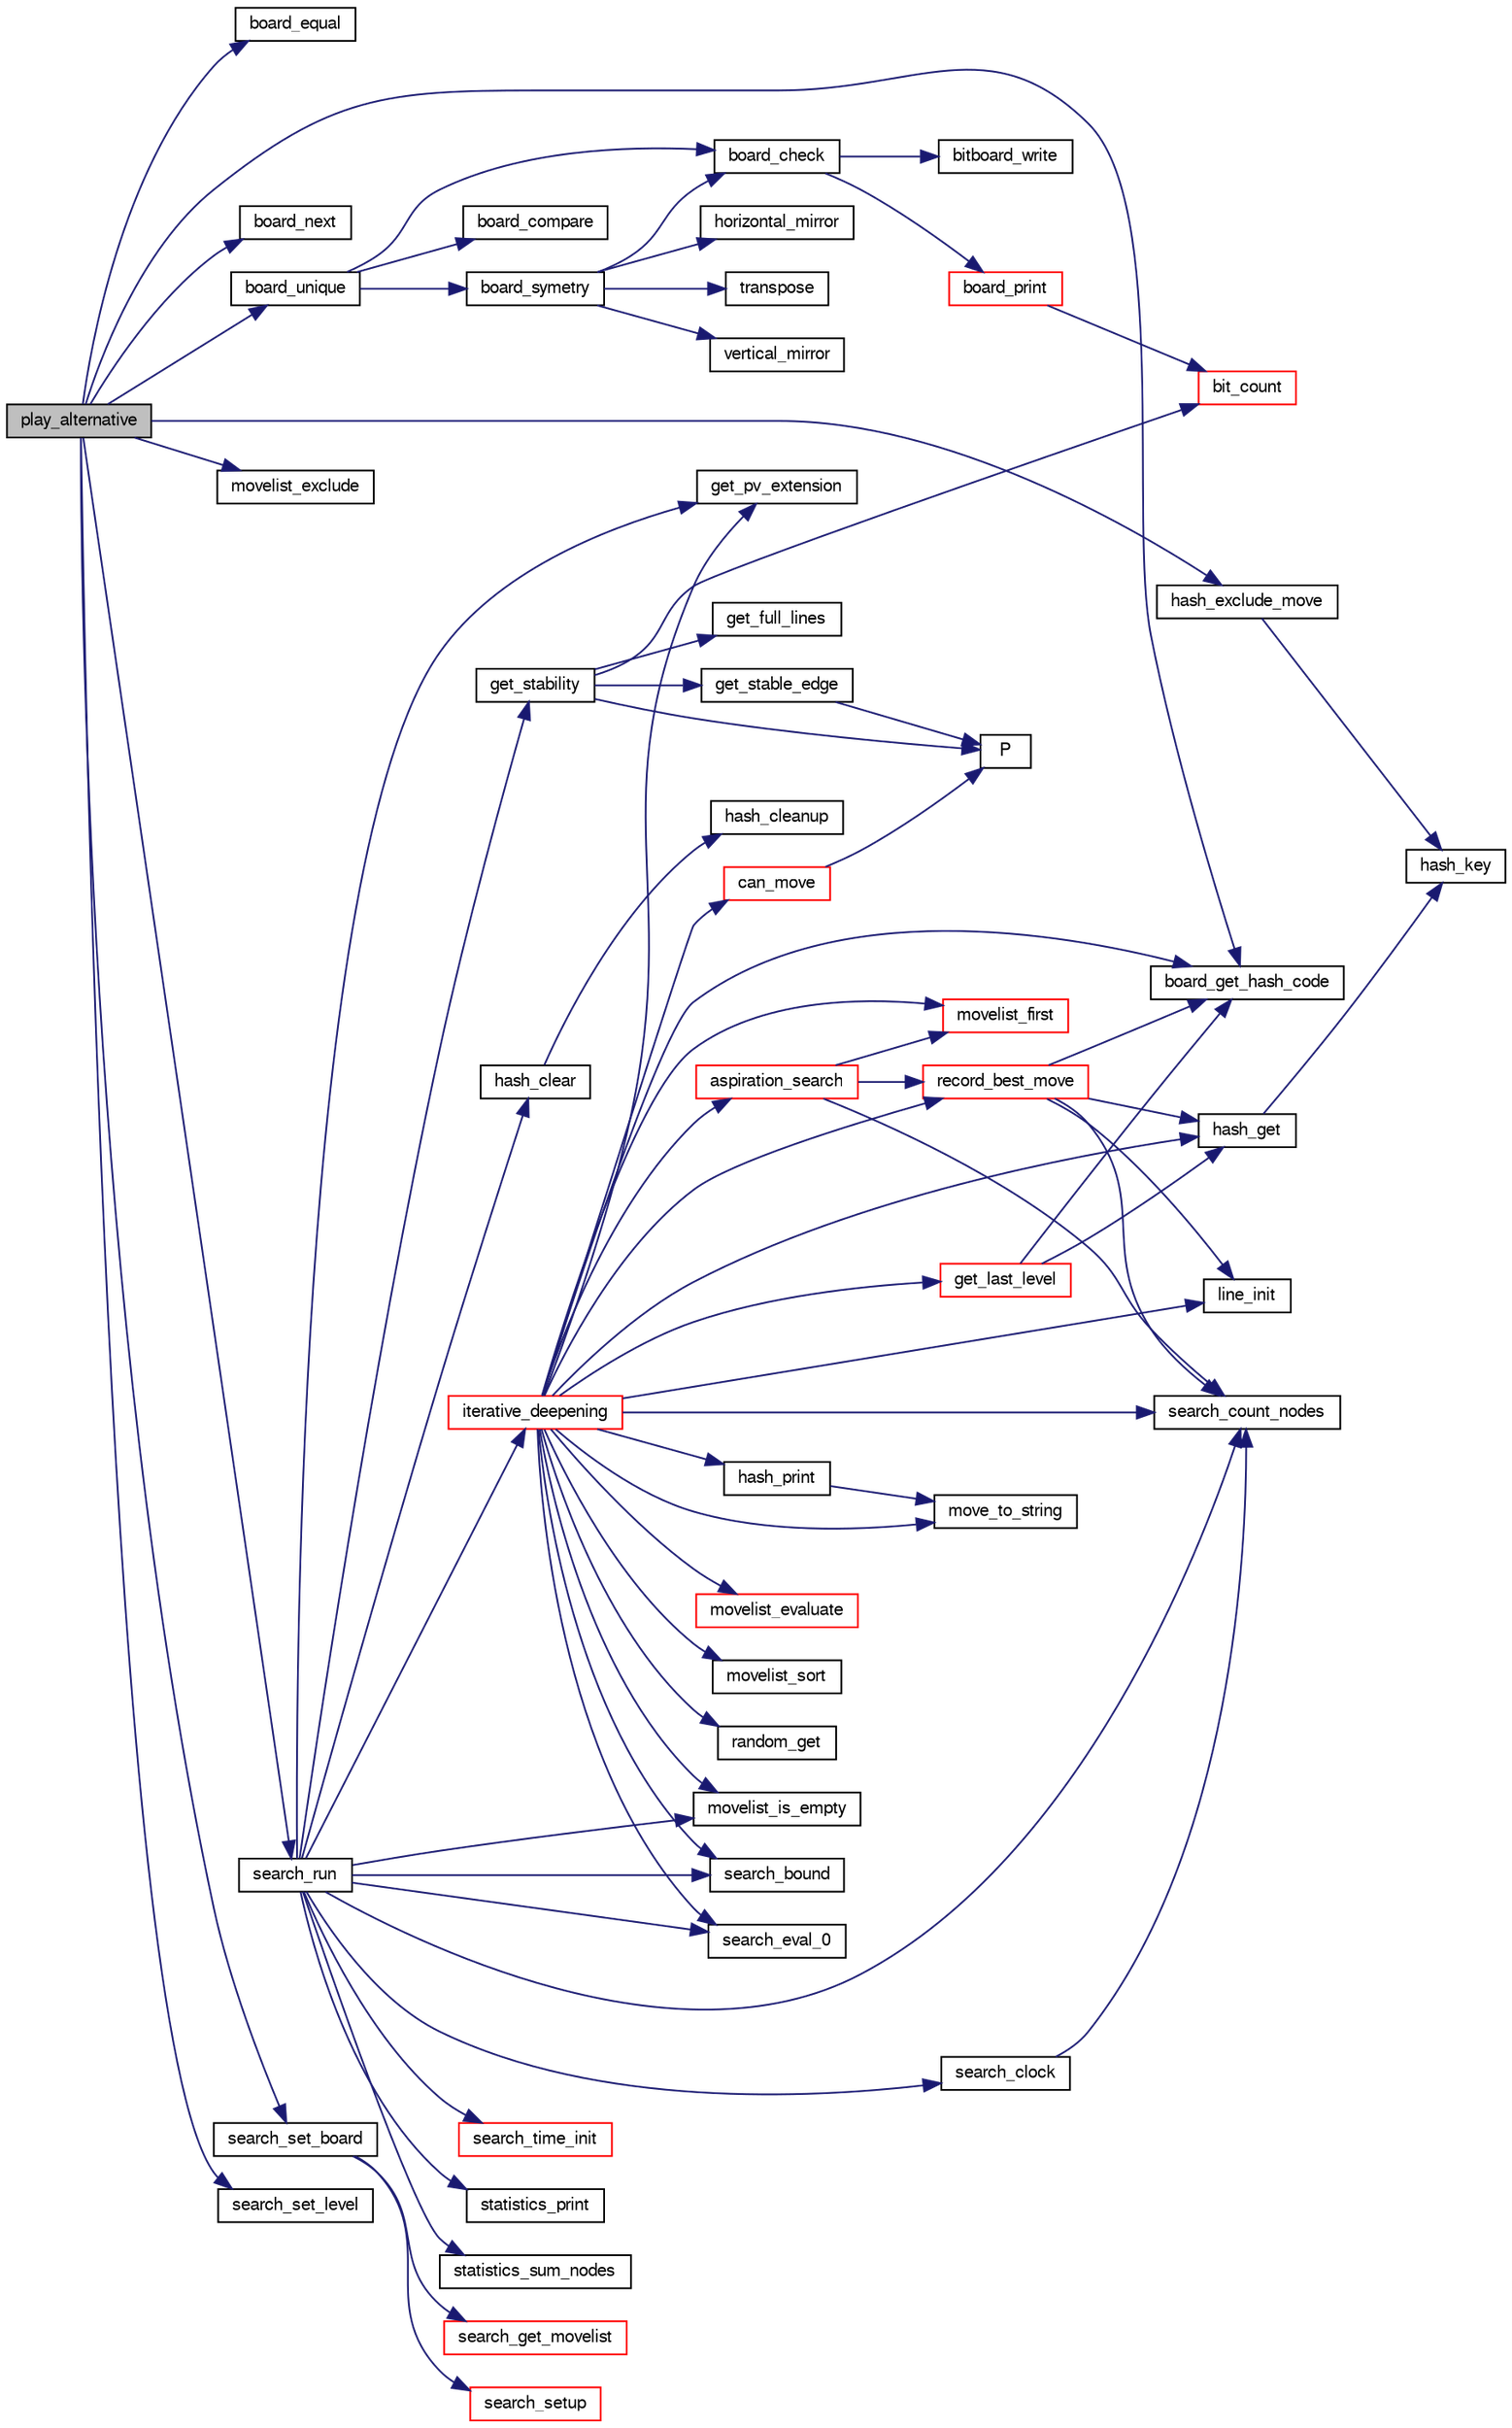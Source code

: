 digraph "play_alternative"
{
 // LATEX_PDF_SIZE
  bgcolor="transparent";
  edge [fontname="FreeSans",fontsize="10",labelfontname="FreeSans",labelfontsize="10"];
  node [fontname="FreeSans",fontsize="10",shape=record];
  rankdir="LR";
  Node1 [label="play_alternative",height=0.2,width=0.4,color="black", fillcolor="grey75", style="filled", fontcolor="black",tooltip="Seek for the best alternative move."];
  Node1 -> Node2 [color="midnightblue",fontsize="10",style="solid",fontname="FreeSans"];
  Node2 [label="board_equal",height=0.2,width=0.4,color="black",URL="$board_8c.html#a8b5bfe9db13bf07894a8bc77e3ebfbbe",tooltip="Compare two board for equality."];
  Node1 -> Node3 [color="midnightblue",fontsize="10",style="solid",fontname="FreeSans"];
  Node3 [label="board_get_hash_code",height=0.2,width=0.4,color="black",URL="$board_8c.html#a0e6cff6e714bcb714e2b9b2d7b9fbec6",tooltip="Compute a hash code."];
  Node1 -> Node4 [color="midnightblue",fontsize="10",style="solid",fontname="FreeSans"];
  Node4 [label="board_next",height=0.2,width=0.4,color="black",URL="$board_8c.html#aa02d38e320edf6b9d695e2b1eed6c85f",tooltip="Compute a board resulting of a move played on a previous board."];
  Node1 -> Node5 [color="midnightblue",fontsize="10",style="solid",fontname="FreeSans"];
  Node5 [label="board_unique",height=0.2,width=0.4,color="black",URL="$board_8c.html#a66911c3a003f5fb27a87503b5bb04f6d",tooltip="unique board"];
  Node5 -> Node6 [color="midnightblue",fontsize="10",style="solid",fontname="FreeSans"];
  Node6 [label="board_check",height=0.2,width=0.4,color="black",URL="$board_8c.html#a849436f17b60e89ed91f8e5013ed9d04",tooltip="Check board consistency."];
  Node6 -> Node7 [color="midnightblue",fontsize="10",style="solid",fontname="FreeSans"];
  Node7 [label="bitboard_write",height=0.2,width=0.4,color="black",URL="$bit_8c.html#a519b18f67de9b8edbd98f687a13b45f5",tooltip="Print an unsigned long long as a board."];
  Node6 -> Node8 [color="midnightblue",fontsize="10",style="solid",fontname="FreeSans"];
  Node8 [label="board_print",height=0.2,width=0.4,color="red",URL="$board_8c.html#a27ccb92684d9e7194eeb3bc34311ad55",tooltip="Print out the board."];
  Node8 -> Node9 [color="midnightblue",fontsize="10",style="solid",fontname="FreeSans"];
  Node9 [label="bit_count",height=0.2,width=0.4,color="red",URL="$bit_8c.html#a830fec0a90989da1f1900ff609b92167",tooltip="Count the number of bits set to one in an unsigned long long."];
  Node5 -> Node15 [color="midnightblue",fontsize="10",style="solid",fontname="FreeSans"];
  Node15 [label="board_compare",height=0.2,width=0.4,color="black",URL="$board_8c.html#a491a2e6d66c4c479a913292594db7b01",tooltip="Compare two board."];
  Node5 -> Node16 [color="midnightblue",fontsize="10",style="solid",fontname="FreeSans"];
  Node16 [label="board_symetry",height=0.2,width=0.4,color="black",URL="$board_8c.html#aefe9a86ea799322c9c9da6255ebb9d29",tooltip="symetric board"];
  Node16 -> Node6 [color="midnightblue",fontsize="10",style="solid",fontname="FreeSans"];
  Node16 -> Node17 [color="midnightblue",fontsize="10",style="solid",fontname="FreeSans"];
  Node17 [label="horizontal_mirror",height=0.2,width=0.4,color="black",URL="$bit_8c.html#a7826d84dcc6e19830bf93448eee22f4c",tooltip="Mirror the unsigned long long (exchange the line 1 - 8, 2 - 7, 3 - 6 & 4 - 5)."];
  Node16 -> Node18 [color="midnightblue",fontsize="10",style="solid",fontname="FreeSans"];
  Node18 [label="transpose",height=0.2,width=0.4,color="black",URL="$bit_8c.html#a62b47100450786b2738045b2f8aeebb3",tooltip="Transpose the unsigned long long (symetry % A1-H8 diagonal)."];
  Node16 -> Node19 [color="midnightblue",fontsize="10",style="solid",fontname="FreeSans"];
  Node19 [label="vertical_mirror",height=0.2,width=0.4,color="black",URL="$bit_8c.html#a896c459f1b772f5f4da4e72a0953330b",tooltip="Mirror the unsigned long long (exchange the lines A - H, B - G, C - F & D - E.)."];
  Node1 -> Node20 [color="midnightblue",fontsize="10",style="solid",fontname="FreeSans"];
  Node20 [label="hash_exclude_move",height=0.2,width=0.4,color="black",URL="$hash-lock-free_8c.html#aa8174fffc6a72ed346980e4e094262f2",tooltip="Erase an hash table entry."];
  Node20 -> Node21 [color="midnightblue",fontsize="10",style="solid",fontname="FreeSans"];
  Node21 [label="hash_key",height=0.2,width=0.4,color="black",URL="$hash-lock-free_8c.html#aeafd0b4e6665b357afcff5dd30723c15",tooltip="Transform hash data into a 64 bits key."];
  Node1 -> Node22 [color="midnightblue",fontsize="10",style="solid",fontname="FreeSans"];
  Node22 [label="movelist_exclude",height=0.2,width=0.4,color="black",URL="$move_8c.html#aaca84d935896de10246179ca27982929",tooltip="Exclude a move."];
  Node1 -> Node23 [color="midnightblue",fontsize="10",style="solid",fontname="FreeSans"];
  Node23 [label="search_run",height=0.2,width=0.4,color="black",URL="$root_8c.html#ae8b727693fc7a90e504bd8abec158c84",tooltip="Search the bestmove of a given board."];
  Node23 -> Node24 [color="midnightblue",fontsize="10",style="solid",fontname="FreeSans"];
  Node24 [label="get_pv_extension",height=0.2,width=0.4,color="black",URL="$search_8c.html#a7859966133ce35e30a9ffd76093ca1c7",tooltip="Compute the pv_extension."];
  Node23 -> Node25 [color="midnightblue",fontsize="10",style="solid",fontname="FreeSans"];
  Node25 [label="get_stability",height=0.2,width=0.4,color="black",URL="$board_8c.html#a60e2b7416c26d30fd43e091c954d43b8",tooltip="Estimate the stability."];
  Node25 -> Node9 [color="midnightblue",fontsize="10",style="solid",fontname="FreeSans"];
  Node25 -> Node26 [color="midnightblue",fontsize="10",style="solid",fontname="FreeSans"];
  Node26 [label="get_full_lines",height=0.2,width=0.4,color="black",URL="$board_8c.html#a95361f5ad60bdcee3139f74bf3f111b7",tooltip="Get full lines."];
  Node25 -> Node27 [color="midnightblue",fontsize="10",style="solid",fontname="FreeSans"];
  Node27 [label="get_stable_edge",height=0.2,width=0.4,color="black",URL="$board_8c.html#a2d71c0e083142ec8316c0df0b2e83e42",tooltip="Get stable edge."];
  Node27 -> Node14 [color="midnightblue",fontsize="10",style="solid",fontname="FreeSans"];
  Node14 [label="P",height=0.2,width=0.4,color="black",URL="$generate__flip_8c.html#a11481f01e169aee1117c83a352c22222",tooltip=" "];
  Node25 -> Node14 [color="midnightblue",fontsize="10",style="solid",fontname="FreeSans"];
  Node23 -> Node28 [color="midnightblue",fontsize="10",style="solid",fontname="FreeSans"];
  Node28 [label="hash_clear",height=0.2,width=0.4,color="black",URL="$hash-lock-free_8c.html#a8e816e06f47bd2f37528bef5ae64cf8d",tooltip="Clear the hashtable."];
  Node28 -> Node29 [color="midnightblue",fontsize="10",style="solid",fontname="FreeSans"];
  Node29 [label="hash_cleanup",height=0.2,width=0.4,color="black",URL="$hash-lock-free_8c.html#aab69792f6f434c8466eca07c469850f1",tooltip="Clear the hashtable."];
  Node23 -> Node30 [color="midnightblue",fontsize="10",style="solid",fontname="FreeSans"];
  Node30 [label="iterative_deepening",height=0.2,width=0.4,color="red",URL="$root_8c.html#a0e77250a21e5f5d70917a5356c22f5f3",tooltip="Iterative deepening."];
  Node30 -> Node31 [color="midnightblue",fontsize="10",style="solid",fontname="FreeSans"];
  Node31 [label="aspiration_search",height=0.2,width=0.4,color="red",URL="$root_8c.html#ad7e7acc5e26be0248b45eff34678ee3b",tooltip="Aspiration window."];
  Node31 -> Node40 [color="midnightblue",fontsize="10",style="solid",fontname="FreeSans"];
  Node40 [label="movelist_first",height=0.2,width=0.4,color="red",URL="$move_8c.html#a344c538364b7077c15a57c8ec0c4a947",tooltip="Return the first move of the list."];
  Node31 -> Node79 [color="midnightblue",fontsize="10",style="solid",fontname="FreeSans"];
  Node79 [label="record_best_move",height=0.2,width=0.4,color="red",URL="$root_8c.html#ae557ecf41efe8b033969349603c765e2",tooltip="Record best move."];
  Node79 -> Node3 [color="midnightblue",fontsize="10",style="solid",fontname="FreeSans"];
  Node79 -> Node39 [color="midnightblue",fontsize="10",style="solid",fontname="FreeSans"];
  Node39 [label="hash_get",height=0.2,width=0.4,color="black",URL="$hash-lock-free_8c.html#a6f54ce833279fec9ac110dcce45565ad",tooltip="Find an hash table entry according to the evaluated board hash codes."];
  Node39 -> Node21 [color="midnightblue",fontsize="10",style="solid",fontname="FreeSans"];
  Node79 -> Node119 [color="midnightblue",fontsize="10",style="solid",fontname="FreeSans"];
  Node119 [label="line_init",height=0.2,width=0.4,color="black",URL="$move_8c.html#a833b8b36407a601e79b24179cbebbef8",tooltip="Initialize a sequence of moves."];
  Node79 -> Node123 [color="midnightblue",fontsize="10",style="solid",fontname="FreeSans"];
  Node123 [label="search_count_nodes",height=0.2,width=0.4,color="black",URL="$search_8c.html#a66fbe49d1b42845bef2a07d0219a525c",tooltip="Return the number of nodes searched."];
  Node31 -> Node123 [color="midnightblue",fontsize="10",style="solid",fontname="FreeSans"];
  Node30 -> Node3 [color="midnightblue",fontsize="10",style="solid",fontname="FreeSans"];
  Node30 -> Node36 [color="midnightblue",fontsize="10",style="solid",fontname="FreeSans"];
  Node36 [label="can_move",height=0.2,width=0.4,color="red",URL="$board_8c.html#ae1a532d6eaa0e55357d0f4b9cd659b88",tooltip="Check if a player can move."];
  Node36 -> Node14 [color="midnightblue",fontsize="10",style="solid",fontname="FreeSans"];
  Node30 -> Node160 [color="midnightblue",fontsize="10",style="solid",fontname="FreeSans"];
  Node160 [label="get_last_level",height=0.2,width=0.4,color="red",URL="$root_8c.html#a80faf8cf7370a25a3c903ba70ed1f99b",tooltip="Retrieve the last level of the search."];
  Node160 -> Node3 [color="midnightblue",fontsize="10",style="solid",fontname="FreeSans"];
  Node160 -> Node39 [color="midnightblue",fontsize="10",style="solid",fontname="FreeSans"];
  Node30 -> Node24 [color="midnightblue",fontsize="10",style="solid",fontname="FreeSans"];
  Node30 -> Node39 [color="midnightblue",fontsize="10",style="solid",fontname="FreeSans"];
  Node30 -> Node161 [color="midnightblue",fontsize="10",style="solid",fontname="FreeSans"];
  Node161 [label="hash_print",height=0.2,width=0.4,color="black",URL="$hash-lock-free_8c.html#ae6d68d5b1285c0f7e6ca01891be833b4",tooltip="print HashData content."];
  Node161 -> Node44 [color="midnightblue",fontsize="10",style="solid",fontname="FreeSans"];
  Node44 [label="move_to_string",height=0.2,width=0.4,color="black",URL="$move_8c.html#a5d61a3318dc80a3171250974a921055d",tooltip="Print out a move."];
  Node30 -> Node119 [color="midnightblue",fontsize="10",style="solid",fontname="FreeSans"];
  Node30 -> Node44 [color="midnightblue",fontsize="10",style="solid",fontname="FreeSans"];
  Node30 -> Node82 [color="midnightblue",fontsize="10",style="solid",fontname="FreeSans"];
  Node82 [label="movelist_evaluate",height=0.2,width=0.4,color="red",URL="$move_8c.html#a9b4b1c7be1b237198713f0355f60fe28",tooltip="Evaluate a list of move in order to sort it."];
  Node30 -> Node40 [color="midnightblue",fontsize="10",style="solid",fontname="FreeSans"];
  Node30 -> Node57 [color="midnightblue",fontsize="10",style="solid",fontname="FreeSans"];
  Node57 [label="movelist_is_empty",height=0.2,width=0.4,color="black",URL="$move_8c.html#a13dc373d7c20c99db5dfbc1b70e20d15",tooltip="Check if the list is empty."];
  Node30 -> Node58 [color="midnightblue",fontsize="10",style="solid",fontname="FreeSans"];
  Node58 [label="movelist_sort",height=0.2,width=0.4,color="black",URL="$move_8c.html#a38bfc9e186591a76e2b3c673075effd3",tooltip="Sort all moves."];
  Node30 -> Node162 [color="midnightblue",fontsize="10",style="solid",fontname="FreeSans"];
  Node162 [label="random_get",height=0.2,width=0.4,color="black",URL="$util_8c.html#a9787f9579ffe8e42bf7e4e8e179723ab",tooltip="Pseudo-random number generator."];
  Node30 -> Node79 [color="midnightblue",fontsize="10",style="solid",fontname="FreeSans"];
  Node30 -> Node155 [color="midnightblue",fontsize="10",style="solid",fontname="FreeSans"];
  Node155 [label="search_bound",height=0.2,width=0.4,color="black",URL="$root_8c.html#abd96ac683822561d0ca3e2981a6585da",tooltip="bound root scores according to stable squares"];
  Node30 -> Node123 [color="midnightblue",fontsize="10",style="solid",fontname="FreeSans"];
  Node30 -> Node92 [color="midnightblue",fontsize="10",style="solid",fontname="FreeSans"];
  Node92 [label="search_eval_0",height=0.2,width=0.4,color="black",URL="$midgame_8c.html#a35172421197c3d988a7ea86009a777c9",tooltip="evaluate a midgame position with the evaluation function."];
  Node23 -> Node57 [color="midnightblue",fontsize="10",style="solid",fontname="FreeSans"];
  Node23 -> Node155 [color="midnightblue",fontsize="10",style="solid",fontname="FreeSans"];
  Node23 -> Node125 [color="midnightblue",fontsize="10",style="solid",fontname="FreeSans"];
  Node125 [label="search_clock",height=0.2,width=0.4,color="black",URL="$search_8c.html#a5710e38d5c67dd03d99307b442d00a63",tooltip="Return the time spent by the search."];
  Node125 -> Node123 [color="midnightblue",fontsize="10",style="solid",fontname="FreeSans"];
  Node23 -> Node123 [color="midnightblue",fontsize="10",style="solid",fontname="FreeSans"];
  Node23 -> Node92 [color="midnightblue",fontsize="10",style="solid",fontname="FreeSans"];
  Node23 -> Node166 [color="midnightblue",fontsize="10",style="solid",fontname="FreeSans"];
  Node166 [label="search_time_init",height=0.2,width=0.4,color="red",URL="$search_8c.html#a0338bb851c866a94b8451004068fa394",tooltip="Initialize the alloted time."];
  Node23 -> Node167 [color="midnightblue",fontsize="10",style="solid",fontname="FreeSans"];
  Node167 [label="statistics_print",height=0.2,width=0.4,color="black",URL="$stats_8c.html#af15b5cd7664fb5e595189ba085486f45",tooltip="Print statistics."];
  Node23 -> Node168 [color="midnightblue",fontsize="10",style="solid",fontname="FreeSans"];
  Node168 [label="statistics_sum_nodes",height=0.2,width=0.4,color="black",URL="$stats_8c.html#a47fa8a262b1bbac35e09be17c9edda25",tooltip="Cumulate node counts from the last search."];
  Node1 -> Node169 [color="midnightblue",fontsize="10",style="solid",fontname="FreeSans"];
  Node169 [label="search_set_board",height=0.2,width=0.4,color="black",URL="$search_8c.html#a99ecde00b1e5da1b9366b69ec1971568",tooltip="Set the board to analyze."];
  Node169 -> Node115 [color="midnightblue",fontsize="10",style="solid",fontname="FreeSans"];
  Node115 [label="search_get_movelist",height=0.2,width=0.4,color="red",URL="$search_8c.html#a507955218cafd96b85d29981f3ea6f8d",tooltip="Get a list of legal moves."];
  Node169 -> Node71 [color="midnightblue",fontsize="10",style="solid",fontname="FreeSans"];
  Node71 [label="search_setup",height=0.2,width=0.4,color="red",URL="$search_8c.html#ad93ea95428d09b19c1491ee9378ad2b3",tooltip="Set up various structure once the board has been set."];
  Node1 -> Node170 [color="midnightblue",fontsize="10",style="solid",fontname="FreeSans"];
  Node170 [label="search_set_level",height=0.2,width=0.4,color="black",URL="$search_8c.html#a06bb5a695032b0cc1d8e8ca51e231ad7",tooltip="Set the search level."];
}
